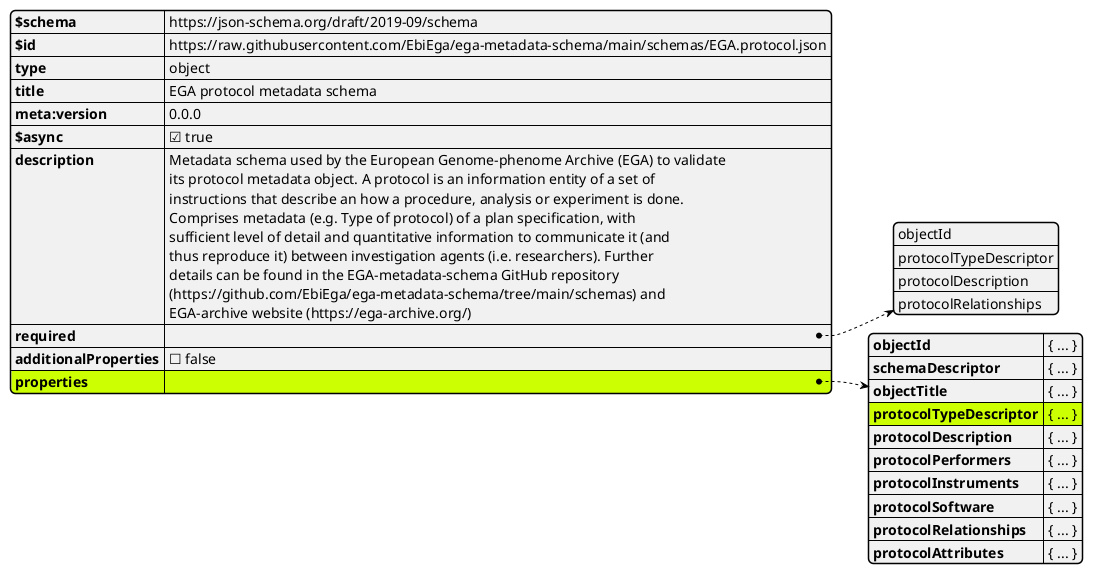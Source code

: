 @startjson
#highlight "properties" / "protocolTypeDescriptor" / "properties" / "protocolSubtype" / "properties" / "termId"
#highlight "properties"
#highlight "properties" / "protocolTypeDescriptor"
#highlight "properties" / "protocolTypeDescriptor" / "properties"
#highlight "properties" / "protocolTypeDescriptor" / "properties" / "protocolSubtype"
#highlight "properties" / "protocolTypeDescriptor" / "properties" / "protocolSubtype" / "properties"

{
    "$schema": "https://json-schema.org/draft/2019-09/schema",
    "$id": "https://raw.githubusercontent.com/EbiEga/ega-metadata-schema/main/schemas/EGA.protocol.json",
    "type": "object",
    "title": "EGA protocol metadata schema",
    "meta:version": "0.0.0",
    "$async": true,
    "description": "Metadata schema used by the European Genome-phenome Archive (EGA) to validate \\nits protocol metadata object. A protocol is an information entity of a set of \\ninstructions that describe an how a procedure, analysis or experiment is done. \\nComprises metadata (e.g. Type of protocol) of a plan specification, with \\nsufficient level of detail and quantitative information to communicate it (and \\nthus reproduce it) between investigation agents (i.e. researchers). Further \\ndetails can be found in the EGA-metadata-schema GitHub repository \\n(https://github.com/EbiEga/ega-metadata-schema/tree/main/schemas) and \\nEGA-archive website (https://ega-archive.org/)",
    "required": [
        "objectId",
        "protocolTypeDescriptor",
        "protocolDescription",
        "protocolRelationships"
    ],
    "additionalProperties": false,
    "properties": {
        "objectId": "{ ... }",
        "schemaDescriptor": "{ ... }",
        "objectTitle": "{ ... }",
        "protocolTypeDescriptor": "{ ... }",
        "protocolDescription": "{ ... }",
        "protocolPerformers": "{ ... }",
        "protocolInstruments": "{ ... }",
        "protocolSoftware": "{ ... }",
        "protocolRelationships": "{ ... }",
        "protocolAttributes": "{ ... }"
    }
}
@endjson